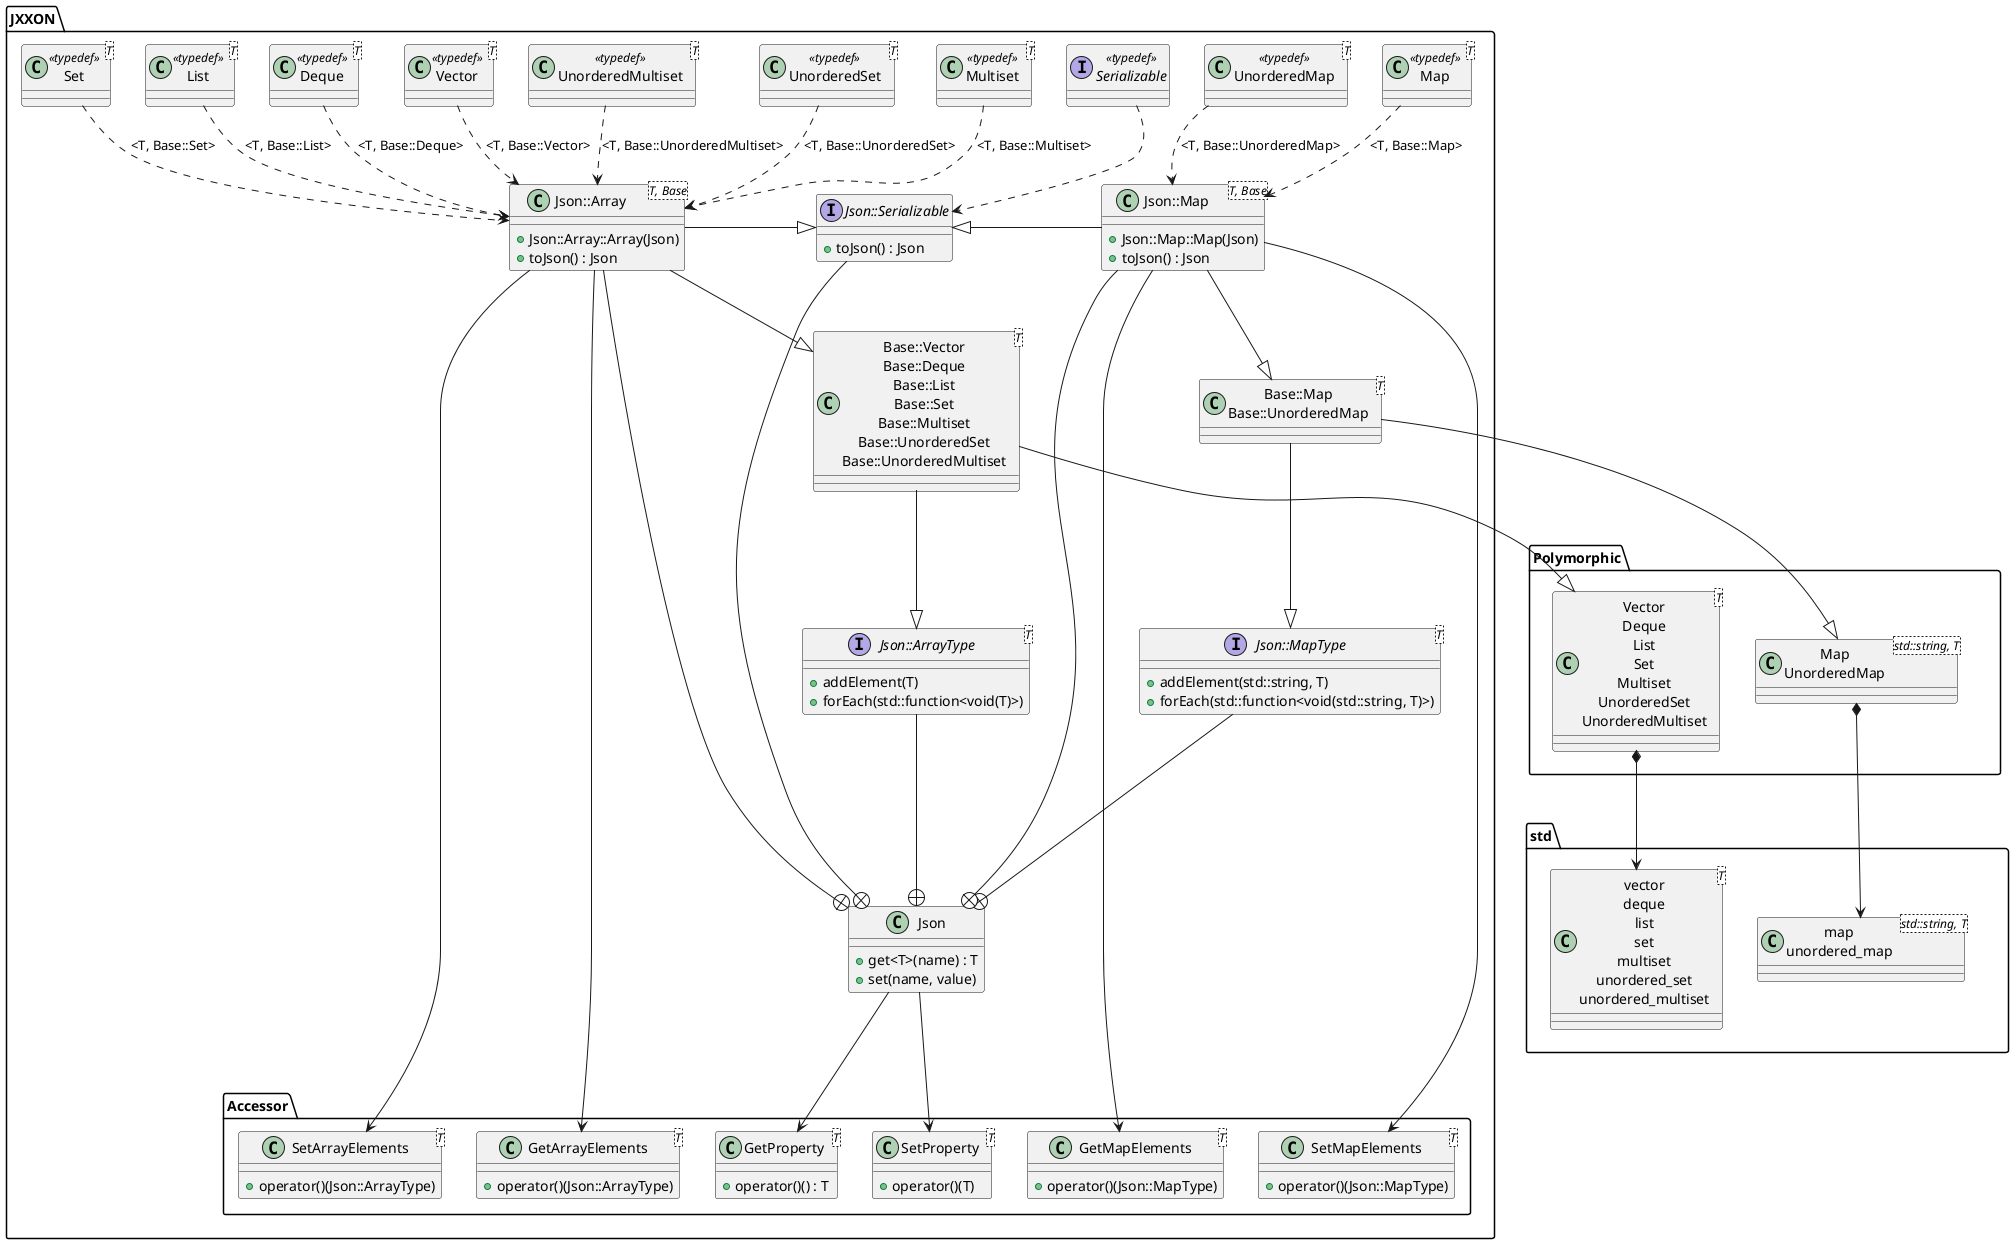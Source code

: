 @startuml

namespace std {
	class "vector\ndeque\nlist\nset\nmultiset\nunordered_set\nunordered_multiset<T>" as ArrayBase
	class "map\nunordered_map<std::string, T>" as MapBase
}

namespace Polymorphic {
	class "Vector\nDeque\nList\nSet\nMultiset\nUnorderedSet\nUnorderedMultiset<T>" as ArrayBase
	class "Map\nUnorderedMap<std::string, T>" as MapBase
	ArrayBase *-> std.ArrayBase
	MapBase *-> std.MapBase
}

Polymorphic -[hidden]down- std

namespace JXXON {
	class Json {
		+get<T>(name) : T
		+set(name, value)
	}
	
	interface "Json::Serializable" as Json_Serializable {
		+toJson() : Json
	}
	Json_Serializable --+ Json
	
	interface Serializable << typedef >>
	Serializable ..> Json_Serializable

	interface "Json::ArrayType<T>" as Json_ArrayType {
		+addElement(T)
		+forEach(std::function<void(T)>)
	}
	Json_ArrayType --+ Json
	
	interface "Json::MapType<T>" as Json_MapType {
		+addElement(std::string, T)
		+forEach(std::function<void(std::string, T)>)
	}
	Json_MapType --+ Json
	
	class "Base::Vector\nBase::Deque\nBase::List\nBase::Set\nBase::Multiset\nBase::UnorderedSet\nBase::UnorderedMultiset<T>" as ArrayBase
	class "Base::Map\nBase::UnorderedMap<T>" as MapBase
	ArrayBase --|> Polymorphic.ArrayBase
	ArrayBase --|> JXXON.Json_ArrayType
	MapBase --|> Polymorphic.MapBase
	MapBase --|> JXXON.Json_MapType

	class "Json::Array" as Json_Array<T, Base> {
		+Json::Array::Array(Json)
		+toJson() : Json
	}
	Json_Array --+ Json
	Json_Array -right-|> Json_Serializable
	Json_Array --|> ArrayBase
	
	class Vector<T> << typedef >>
	Vector ..> Json_Array : <T, Base::Vector>
	
	class Deque<T> << typedef >>
	Deque ..> Json_Array : <T, Base::Deque>
	
	class List<T> << typedef >>
	List ..> Json_Array : <T, Base::List>
	
	class Set<T> << typedef >>
	Set ..> Json_Array : <T, Base::Set>
	
	class Multiset<T> << typedef >>
	Multiset ..> Json_Array : <T, Base::Multiset>
	
	class UnorderedSet<T> << typedef >>
	UnorderedSet ..> Json_Array : <T, Base::UnorderedSet>
	
	class UnorderedMultiset<T> << typedef >>
	UnorderedMultiset ..> Json_Array : <T, Base::UnorderedMultiset>
	
	class "Json::Map" as Json_Map<T, Base> {
		+Json::Map::Map(Json)
		+toJson() : Json
	}
	Json_Map --+ Json
	Json_Map -left-|> Json_Serializable
	Json_Map --|> MapBase
	
	class Map<T> << typedef >>
	Map ..> Json_Map : <T, Base::Map>
	
	class UnorderedMap<T> << typedef >>
	UnorderedMap ..> Json_Map : <T, Base::UnorderedMap>
	
	namespace Accessor {
		class GetProperty<T> {
			+operator()() : T
		}
		JXXON.Json --> GetProperty
		
		class SetProperty<T> {
			+operator()(T)
		}
		JXXON.Json --> SetProperty
		
		class GetArrayElements<T> {
			+operator()(Json::ArrayType)
		}
		JXXON.Json_Array --> GetArrayElements
		
		class SetArrayElements<T> {
			+operator()(Json::ArrayType)
		}
		JXXON.Json_Array --> SetArrayElements

		class GetMapElements<T> {
			+operator()(Json::MapType)
		}
		JXXON.Json_Map --> GetMapElements
		
		class SetMapElements<T> {
			+operator()(Json::MapType)
		}
		JXXON.Json_Map --> SetMapElements
	}
}

@enduml
